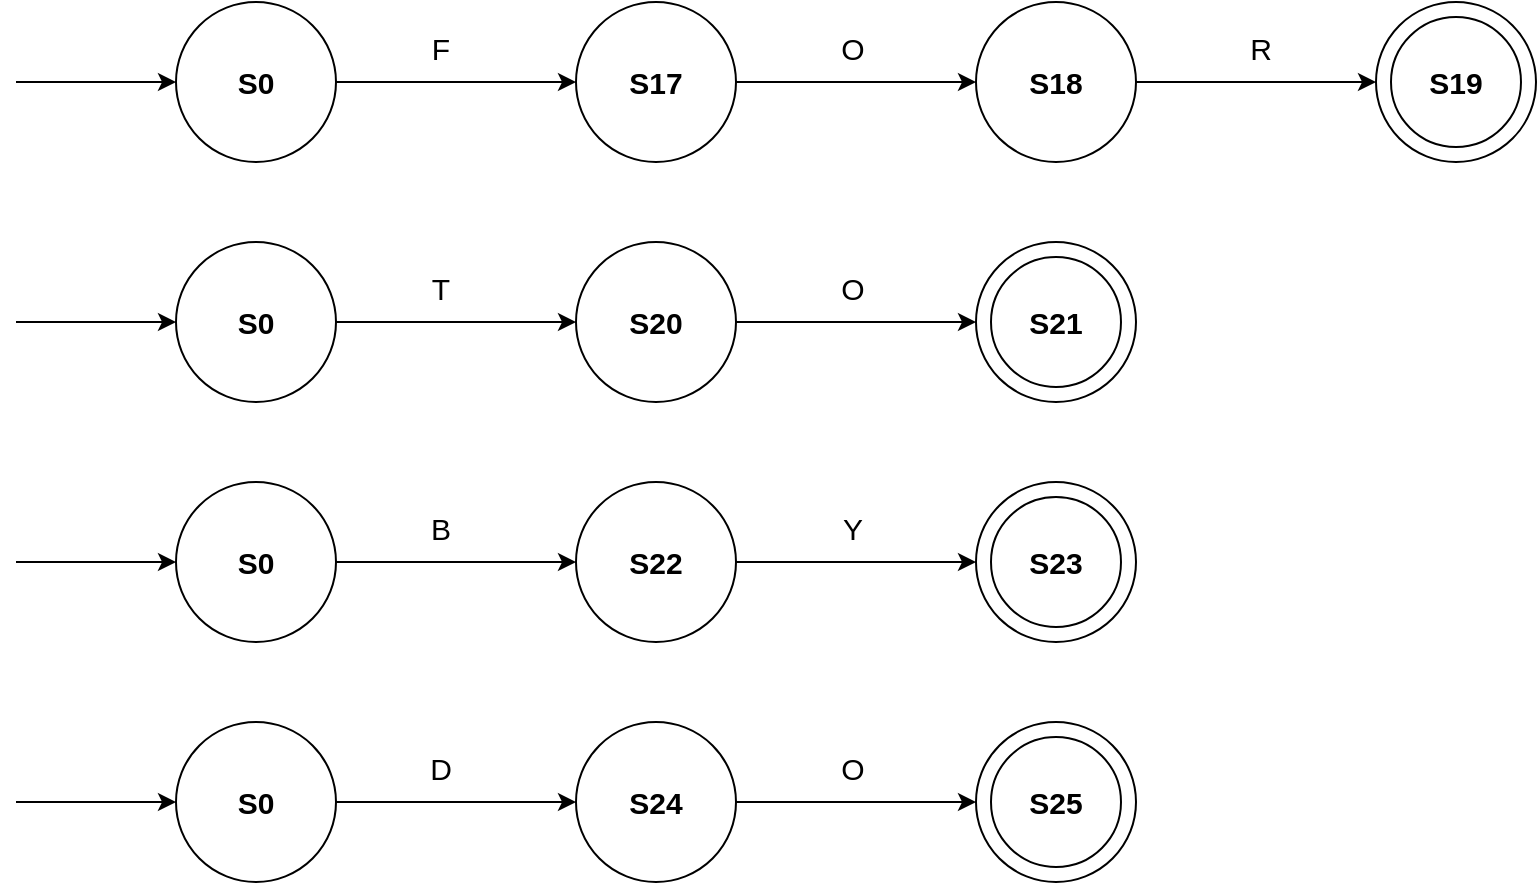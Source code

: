 <mxfile version="23.1.1" type="github">
  <diagram name="Page-1" id="8meHykQDvAtMUsLwtxo7">
    <mxGraphModel dx="1859" dy="573" grid="1" gridSize="10" guides="1" tooltips="1" connect="1" arrows="1" fold="1" page="1" pageScale="1" pageWidth="850" pageHeight="1100" math="0" shadow="0">
      <root>
        <mxCell id="0" />
        <mxCell id="1" parent="0" />
        <mxCell id="chYuT-ZpiyTDwfve9ulN-10" value="" style="ellipse;whiteSpace=wrap;html=1;aspect=fixed;" parent="1" vertex="1">
          <mxGeometry x="400" y="40" width="80" height="80" as="geometry" />
        </mxCell>
        <mxCell id="chYuT-ZpiyTDwfve9ulN-12" value="" style="ellipse;whiteSpace=wrap;html=1;aspect=fixed;" parent="1" vertex="1">
          <mxGeometry x="200" y="40" width="80" height="80" as="geometry" />
        </mxCell>
        <mxCell id="chYuT-ZpiyTDwfve9ulN-13" value="" style="endArrow=classic;html=1;rounded=0;entryX=0;entryY=0.5;entryDx=0;entryDy=0;exitX=1;exitY=0.5;exitDx=0;exitDy=0;" parent="1" source="chYuT-ZpiyTDwfve9ulN-23" edge="1">
          <mxGeometry width="50" height="50" relative="1" as="geometry">
            <mxPoint x="120" y="80" as="sourcePoint" />
            <mxPoint x="200" y="80" as="targetPoint" />
          </mxGeometry>
        </mxCell>
        <mxCell id="chYuT-ZpiyTDwfve9ulN-14" value="" style="endArrow=classic;html=1;rounded=0;entryX=0;entryY=0.5;entryDx=0;entryDy=0;exitX=1;exitY=0.5;exitDx=0;exitDy=0;" parent="1" source="chYuT-ZpiyTDwfve9ulN-12" target="chYuT-ZpiyTDwfve9ulN-10" edge="1">
          <mxGeometry width="50" height="50" relative="1" as="geometry">
            <mxPoint x="290" y="110" as="sourcePoint" />
            <mxPoint x="410" y="110" as="targetPoint" />
          </mxGeometry>
        </mxCell>
        <mxCell id="chYuT-ZpiyTDwfve9ulN-15" value="&lt;b style=&quot;font-size: 15px;&quot;&gt;S17&lt;/b&gt;" style="text;html=1;strokeColor=none;fillColor=none;align=center;verticalAlign=middle;whiteSpace=wrap;rounded=0;fontSize=15;" parent="1" vertex="1">
          <mxGeometry x="210" y="65" width="60" height="30" as="geometry" />
        </mxCell>
        <mxCell id="chYuT-ZpiyTDwfve9ulN-16" value="&lt;b&gt;&lt;font style=&quot;font-size: 15px;&quot;&gt;S18&lt;/font&gt;&lt;/b&gt;" style="text;html=1;strokeColor=none;fillColor=none;align=center;verticalAlign=middle;whiteSpace=wrap;rounded=0;" parent="1" vertex="1">
          <mxGeometry x="410" y="65" width="60" height="30" as="geometry" />
        </mxCell>
        <mxCell id="chYuT-ZpiyTDwfve9ulN-17" value="O" style="text;html=1;strokeColor=none;fillColor=none;align=center;verticalAlign=middle;whiteSpace=wrap;rounded=0;fontSize=15;" parent="1" vertex="1">
          <mxGeometry x="286" y="47.5" width="105" height="30" as="geometry" />
        </mxCell>
        <mxCell id="chYuT-ZpiyTDwfve9ulN-18" value="" style="ellipse;whiteSpace=wrap;html=1;aspect=fixed;" parent="1" vertex="1">
          <mxGeometry x="600" y="40" width="80" height="80" as="geometry" />
        </mxCell>
        <mxCell id="chYuT-ZpiyTDwfve9ulN-19" value="" style="ellipse;whiteSpace=wrap;html=1;aspect=fixed;" parent="1" vertex="1">
          <mxGeometry x="607.5" y="47.5" width="65" height="65" as="geometry" />
        </mxCell>
        <mxCell id="chYuT-ZpiyTDwfve9ulN-20" value="" style="endArrow=classic;html=1;rounded=0;entryX=0;entryY=0.5;entryDx=0;entryDy=0;exitX=1;exitY=0.5;exitDx=0;exitDy=0;" parent="1" target="chYuT-ZpiyTDwfve9ulN-18" edge="1">
          <mxGeometry width="50" height="50" relative="1" as="geometry">
            <mxPoint x="480" y="80" as="sourcePoint" />
            <mxPoint x="610" y="110" as="targetPoint" />
          </mxGeometry>
        </mxCell>
        <mxCell id="chYuT-ZpiyTDwfve9ulN-21" value="&lt;b&gt;&lt;font style=&quot;font-size: 15px;&quot;&gt;S19&lt;/font&gt;&lt;/b&gt;" style="text;html=1;strokeColor=none;fillColor=none;align=center;verticalAlign=middle;whiteSpace=wrap;rounded=0;" parent="1" vertex="1">
          <mxGeometry x="610" y="65" width="60" height="30" as="geometry" />
        </mxCell>
        <mxCell id="chYuT-ZpiyTDwfve9ulN-22" value="R" style="text;html=1;strokeColor=none;fillColor=none;align=center;verticalAlign=middle;whiteSpace=wrap;rounded=0;fontSize=15;" parent="1" vertex="1">
          <mxGeometry x="490" y="47.5" width="105" height="30" as="geometry" />
        </mxCell>
        <mxCell id="chYuT-ZpiyTDwfve9ulN-23" value="" style="ellipse;whiteSpace=wrap;html=1;aspect=fixed;" parent="1" vertex="1">
          <mxGeometry y="40" width="80" height="80" as="geometry" />
        </mxCell>
        <mxCell id="chYuT-ZpiyTDwfve9ulN-24" value="" style="endArrow=classic;html=1;rounded=0;entryX=0;entryY=0.5;entryDx=0;entryDy=0;" parent="1" edge="1">
          <mxGeometry width="50" height="50" relative="1" as="geometry">
            <mxPoint x="-80" y="80" as="sourcePoint" />
            <mxPoint y="80" as="targetPoint" />
          </mxGeometry>
        </mxCell>
        <mxCell id="chYuT-ZpiyTDwfve9ulN-25" value="&lt;b style=&quot;font-size: 15px;&quot;&gt;S0&lt;/b&gt;" style="text;html=1;strokeColor=none;fillColor=none;align=center;verticalAlign=middle;whiteSpace=wrap;rounded=0;fontSize=15;" parent="1" vertex="1">
          <mxGeometry x="10" y="65" width="60" height="30" as="geometry" />
        </mxCell>
        <mxCell id="chYuT-ZpiyTDwfve9ulN-26" value="F" style="text;html=1;strokeColor=none;fillColor=none;align=center;verticalAlign=middle;whiteSpace=wrap;rounded=0;fontSize=15;" parent="1" vertex="1">
          <mxGeometry x="80" y="47.5" width="105" height="30" as="geometry" />
        </mxCell>
        <mxCell id="chYuT-ZpiyTDwfve9ulN-27" value="" style="ellipse;whiteSpace=wrap;html=1;aspect=fixed;" parent="1" vertex="1">
          <mxGeometry x="400" y="160" width="80" height="80" as="geometry" />
        </mxCell>
        <mxCell id="chYuT-ZpiyTDwfve9ulN-28" value="" style="ellipse;whiteSpace=wrap;html=1;aspect=fixed;" parent="1" vertex="1">
          <mxGeometry x="200" y="160" width="80" height="80" as="geometry" />
        </mxCell>
        <mxCell id="chYuT-ZpiyTDwfve9ulN-29" value="" style="endArrow=classic;html=1;rounded=0;entryX=0;entryY=0.5;entryDx=0;entryDy=0;exitX=1;exitY=0.5;exitDx=0;exitDy=0;" parent="1" source="chYuT-ZpiyTDwfve9ulN-39" edge="1">
          <mxGeometry width="50" height="50" relative="1" as="geometry">
            <mxPoint x="120" y="200" as="sourcePoint" />
            <mxPoint x="200" y="200" as="targetPoint" />
          </mxGeometry>
        </mxCell>
        <mxCell id="chYuT-ZpiyTDwfve9ulN-30" value="" style="endArrow=classic;html=1;rounded=0;entryX=0;entryY=0.5;entryDx=0;entryDy=0;exitX=1;exitY=0.5;exitDx=0;exitDy=0;" parent="1" source="chYuT-ZpiyTDwfve9ulN-28" target="chYuT-ZpiyTDwfve9ulN-27" edge="1">
          <mxGeometry width="50" height="50" relative="1" as="geometry">
            <mxPoint x="290" y="230" as="sourcePoint" />
            <mxPoint x="410" y="230" as="targetPoint" />
          </mxGeometry>
        </mxCell>
        <mxCell id="chYuT-ZpiyTDwfve9ulN-31" value="&lt;b style=&quot;font-size: 15px;&quot;&gt;S20&lt;/b&gt;" style="text;html=1;strokeColor=none;fillColor=none;align=center;verticalAlign=middle;whiteSpace=wrap;rounded=0;fontSize=15;" parent="1" vertex="1">
          <mxGeometry x="210" y="185" width="60" height="30" as="geometry" />
        </mxCell>
        <mxCell id="chYuT-ZpiyTDwfve9ulN-33" value="O" style="text;html=1;strokeColor=none;fillColor=none;align=center;verticalAlign=middle;whiteSpace=wrap;rounded=0;fontSize=15;" parent="1" vertex="1">
          <mxGeometry x="286" y="167.5" width="105" height="30" as="geometry" />
        </mxCell>
        <mxCell id="chYuT-ZpiyTDwfve9ulN-39" value="" style="ellipse;whiteSpace=wrap;html=1;aspect=fixed;" parent="1" vertex="1">
          <mxGeometry y="160" width="80" height="80" as="geometry" />
        </mxCell>
        <mxCell id="chYuT-ZpiyTDwfve9ulN-40" value="" style="endArrow=classic;html=1;rounded=0;entryX=0;entryY=0.5;entryDx=0;entryDy=0;" parent="1" edge="1">
          <mxGeometry width="50" height="50" relative="1" as="geometry">
            <mxPoint x="-80" y="200" as="sourcePoint" />
            <mxPoint y="200" as="targetPoint" />
          </mxGeometry>
        </mxCell>
        <mxCell id="chYuT-ZpiyTDwfve9ulN-43" value="" style="ellipse;whiteSpace=wrap;html=1;aspect=fixed;" parent="1" vertex="1">
          <mxGeometry x="407.5" y="167.5" width="65" height="65" as="geometry" />
        </mxCell>
        <mxCell id="chYuT-ZpiyTDwfve9ulN-42" value="T" style="text;html=1;strokeColor=none;fillColor=none;align=center;verticalAlign=middle;whiteSpace=wrap;rounded=0;fontSize=15;" parent="1" vertex="1">
          <mxGeometry x="80" y="167.5" width="105" height="30" as="geometry" />
        </mxCell>
        <mxCell id="chYuT-ZpiyTDwfve9ulN-32" value="&lt;b&gt;&lt;font style=&quot;font-size: 15px;&quot;&gt;S21&lt;/font&gt;&lt;/b&gt;" style="text;html=1;strokeColor=none;fillColor=none;align=center;verticalAlign=middle;whiteSpace=wrap;rounded=0;" parent="1" vertex="1">
          <mxGeometry x="410" y="185" width="60" height="30" as="geometry" />
        </mxCell>
        <mxCell id="chYuT-ZpiyTDwfve9ulN-44" value="" style="ellipse;whiteSpace=wrap;html=1;aspect=fixed;" parent="1" vertex="1">
          <mxGeometry x="400" y="280" width="80" height="80" as="geometry" />
        </mxCell>
        <mxCell id="chYuT-ZpiyTDwfve9ulN-45" value="" style="ellipse;whiteSpace=wrap;html=1;aspect=fixed;" parent="1" vertex="1">
          <mxGeometry x="200" y="280" width="80" height="80" as="geometry" />
        </mxCell>
        <mxCell id="chYuT-ZpiyTDwfve9ulN-46" value="" style="endArrow=classic;html=1;rounded=0;entryX=0;entryY=0.5;entryDx=0;entryDy=0;exitX=1;exitY=0.5;exitDx=0;exitDy=0;" parent="1" source="chYuT-ZpiyTDwfve9ulN-50" edge="1">
          <mxGeometry width="50" height="50" relative="1" as="geometry">
            <mxPoint x="120" y="320" as="sourcePoint" />
            <mxPoint x="200" y="320" as="targetPoint" />
          </mxGeometry>
        </mxCell>
        <mxCell id="chYuT-ZpiyTDwfve9ulN-47" value="" style="endArrow=classic;html=1;rounded=0;entryX=0;entryY=0.5;entryDx=0;entryDy=0;exitX=1;exitY=0.5;exitDx=0;exitDy=0;" parent="1" source="chYuT-ZpiyTDwfve9ulN-45" target="chYuT-ZpiyTDwfve9ulN-44" edge="1">
          <mxGeometry width="50" height="50" relative="1" as="geometry">
            <mxPoint x="290" y="350" as="sourcePoint" />
            <mxPoint x="410" y="350" as="targetPoint" />
          </mxGeometry>
        </mxCell>
        <mxCell id="chYuT-ZpiyTDwfve9ulN-48" value="&lt;b style=&quot;font-size: 15px;&quot;&gt;S22&lt;/b&gt;" style="text;html=1;strokeColor=none;fillColor=none;align=center;verticalAlign=middle;whiteSpace=wrap;rounded=0;fontSize=15;" parent="1" vertex="1">
          <mxGeometry x="210" y="305" width="60" height="30" as="geometry" />
        </mxCell>
        <mxCell id="chYuT-ZpiyTDwfve9ulN-49" value="Y" style="text;html=1;strokeColor=none;fillColor=none;align=center;verticalAlign=middle;whiteSpace=wrap;rounded=0;fontSize=15;" parent="1" vertex="1">
          <mxGeometry x="286" y="287.5" width="105" height="30" as="geometry" />
        </mxCell>
        <mxCell id="chYuT-ZpiyTDwfve9ulN-50" value="" style="ellipse;whiteSpace=wrap;html=1;aspect=fixed;" parent="1" vertex="1">
          <mxGeometry y="280" width="80" height="80" as="geometry" />
        </mxCell>
        <mxCell id="chYuT-ZpiyTDwfve9ulN-51" value="" style="endArrow=classic;html=1;rounded=0;entryX=0;entryY=0.5;entryDx=0;entryDy=0;" parent="1" edge="1">
          <mxGeometry width="50" height="50" relative="1" as="geometry">
            <mxPoint x="-80" y="320" as="sourcePoint" />
            <mxPoint y="320" as="targetPoint" />
          </mxGeometry>
        </mxCell>
        <mxCell id="chYuT-ZpiyTDwfve9ulN-52" value="&lt;b style=&quot;border-color: var(--border-color);&quot;&gt;S0&lt;/b&gt;" style="text;html=1;strokeColor=none;fillColor=none;align=center;verticalAlign=middle;whiteSpace=wrap;rounded=0;fontSize=15;" parent="1" vertex="1">
          <mxGeometry x="10" y="305" width="60" height="30" as="geometry" />
        </mxCell>
        <mxCell id="chYuT-ZpiyTDwfve9ulN-53" value="" style="ellipse;whiteSpace=wrap;html=1;aspect=fixed;" parent="1" vertex="1">
          <mxGeometry x="407.5" y="287.5" width="65" height="65" as="geometry" />
        </mxCell>
        <mxCell id="chYuT-ZpiyTDwfve9ulN-54" value="B" style="text;html=1;strokeColor=none;fillColor=none;align=center;verticalAlign=middle;whiteSpace=wrap;rounded=0;fontSize=15;" parent="1" vertex="1">
          <mxGeometry x="80" y="287.5" width="105" height="30" as="geometry" />
        </mxCell>
        <mxCell id="chYuT-ZpiyTDwfve9ulN-55" value="&lt;b&gt;&lt;font style=&quot;font-size: 15px;&quot;&gt;S23&lt;/font&gt;&lt;/b&gt;" style="text;html=1;strokeColor=none;fillColor=none;align=center;verticalAlign=middle;whiteSpace=wrap;rounded=0;" parent="1" vertex="1">
          <mxGeometry x="410" y="305" width="60" height="30" as="geometry" />
        </mxCell>
        <mxCell id="chYuT-ZpiyTDwfve9ulN-56" value="" style="ellipse;whiteSpace=wrap;html=1;aspect=fixed;" parent="1" vertex="1">
          <mxGeometry x="400" y="400" width="80" height="80" as="geometry" />
        </mxCell>
        <mxCell id="chYuT-ZpiyTDwfve9ulN-57" value="" style="ellipse;whiteSpace=wrap;html=1;aspect=fixed;" parent="1" vertex="1">
          <mxGeometry x="200" y="400" width="80" height="80" as="geometry" />
        </mxCell>
        <mxCell id="chYuT-ZpiyTDwfve9ulN-58" value="" style="endArrow=classic;html=1;rounded=0;entryX=0;entryY=0.5;entryDx=0;entryDy=0;exitX=1;exitY=0.5;exitDx=0;exitDy=0;" parent="1" source="chYuT-ZpiyTDwfve9ulN-62" edge="1">
          <mxGeometry width="50" height="50" relative="1" as="geometry">
            <mxPoint x="120" y="440" as="sourcePoint" />
            <mxPoint x="200" y="440" as="targetPoint" />
          </mxGeometry>
        </mxCell>
        <mxCell id="chYuT-ZpiyTDwfve9ulN-59" value="" style="endArrow=classic;html=1;rounded=0;entryX=0;entryY=0.5;entryDx=0;entryDy=0;exitX=1;exitY=0.5;exitDx=0;exitDy=0;" parent="1" source="chYuT-ZpiyTDwfve9ulN-57" target="chYuT-ZpiyTDwfve9ulN-56" edge="1">
          <mxGeometry width="50" height="50" relative="1" as="geometry">
            <mxPoint x="290" y="470" as="sourcePoint" />
            <mxPoint x="410" y="470" as="targetPoint" />
          </mxGeometry>
        </mxCell>
        <mxCell id="chYuT-ZpiyTDwfve9ulN-60" value="&lt;b style=&quot;font-size: 15px;&quot;&gt;S24&lt;/b&gt;" style="text;html=1;strokeColor=none;fillColor=none;align=center;verticalAlign=middle;whiteSpace=wrap;rounded=0;fontSize=15;" parent="1" vertex="1">
          <mxGeometry x="210" y="425" width="60" height="30" as="geometry" />
        </mxCell>
        <mxCell id="chYuT-ZpiyTDwfve9ulN-61" value="O" style="text;html=1;strokeColor=none;fillColor=none;align=center;verticalAlign=middle;whiteSpace=wrap;rounded=0;fontSize=15;" parent="1" vertex="1">
          <mxGeometry x="286" y="407.5" width="105" height="30" as="geometry" />
        </mxCell>
        <mxCell id="chYuT-ZpiyTDwfve9ulN-62" value="" style="ellipse;whiteSpace=wrap;html=1;aspect=fixed;" parent="1" vertex="1">
          <mxGeometry y="400" width="80" height="80" as="geometry" />
        </mxCell>
        <mxCell id="chYuT-ZpiyTDwfve9ulN-63" value="" style="endArrow=classic;html=1;rounded=0;entryX=0;entryY=0.5;entryDx=0;entryDy=0;" parent="1" edge="1">
          <mxGeometry width="50" height="50" relative="1" as="geometry">
            <mxPoint x="-80" y="440" as="sourcePoint" />
            <mxPoint y="440" as="targetPoint" />
          </mxGeometry>
        </mxCell>
        <mxCell id="chYuT-ZpiyTDwfve9ulN-64" value="&lt;b style=&quot;border-color: var(--border-color);&quot;&gt;S0&lt;/b&gt;" style="text;html=1;strokeColor=none;fillColor=none;align=center;verticalAlign=middle;whiteSpace=wrap;rounded=0;fontSize=15;" parent="1" vertex="1">
          <mxGeometry x="10" y="425" width="60" height="30" as="geometry" />
        </mxCell>
        <mxCell id="chYuT-ZpiyTDwfve9ulN-65" value="" style="ellipse;whiteSpace=wrap;html=1;aspect=fixed;" parent="1" vertex="1">
          <mxGeometry x="407.5" y="407.5" width="65" height="65" as="geometry" />
        </mxCell>
        <mxCell id="chYuT-ZpiyTDwfve9ulN-66" value="D" style="text;html=1;strokeColor=none;fillColor=none;align=center;verticalAlign=middle;whiteSpace=wrap;rounded=0;fontSize=15;" parent="1" vertex="1">
          <mxGeometry x="80" y="407.5" width="105" height="30" as="geometry" />
        </mxCell>
        <mxCell id="chYuT-ZpiyTDwfve9ulN-67" value="&lt;b&gt;&lt;font style=&quot;font-size: 15px;&quot;&gt;S25&lt;/font&gt;&lt;/b&gt;" style="text;html=1;strokeColor=none;fillColor=none;align=center;verticalAlign=middle;whiteSpace=wrap;rounded=0;" parent="1" vertex="1">
          <mxGeometry x="410" y="425" width="60" height="30" as="geometry" />
        </mxCell>
        <mxCell id="LcLsLp_al_bT5_mbcLe5-1" value="&lt;b style=&quot;font-size: 15px;&quot;&gt;S0&lt;/b&gt;" style="text;html=1;strokeColor=none;fillColor=none;align=center;verticalAlign=middle;whiteSpace=wrap;rounded=0;fontSize=15;" vertex="1" parent="1">
          <mxGeometry x="10" y="185" width="60" height="30" as="geometry" />
        </mxCell>
      </root>
    </mxGraphModel>
  </diagram>
</mxfile>
